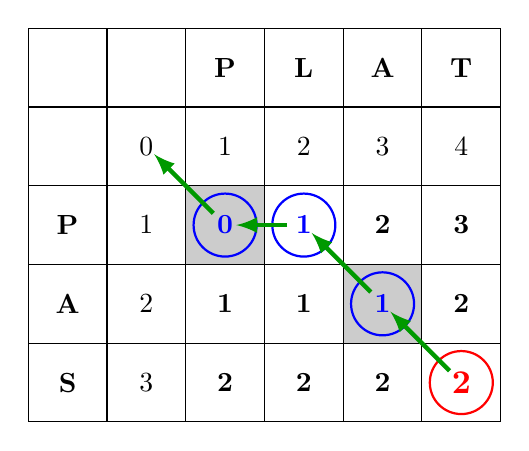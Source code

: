 \begin{tikzpicture}

% Lettres communes
\fill[black!20] (1,-1) rectangle ++(1,1);
\fill[black!20] (3,-2) rectangle ++(1,1);

% Grille
\draw (-1,2) grid ++(6,-5);

% Mot 1
\node at (-0.5,-0.5) {\bf P};
\node at (-0.5,-1.5) {\bf A};
\node at (-0.5,-2.5) {\bf S};

% Mot 2
\node at (1.5,1.5) {\bf P};
\node at (2.5,1.5) {\bf L};
\node at (3.5,1.5) {\bf A};
\node at (4.5,1.5) {\bf T};


% Initialisation
\foreach \i in {0,...,4}{
  \node at (\i+0.5,0.5) {$\i$};
}
\foreach \i in {1,...,3}{
  \node at (0.5,-\i+0.5) {$\i$};
}


% Cases intÃÂ©rieurs

% Ligne 1
\node[blue] at (1.5,-0.5) {$\mathbf{0}$};
\node[blue] at (2.5,-0.5) {$\mathbf{1}$};
\node at (3.5,-0.5) {$\mathbf{2}$};
\node at (4.5,-0.5) {$\mathbf{3}$};

% Ligne 2
\node at (1.5,-1.5) {$\mathbf{1}$};
\node at (2.5,-1.5) {$\mathbf{1}$};
\node[blue] at (3.5,-1.5) {$\mathbf{1}$};
\node at (4.5,-1.5) {$\mathbf{2}$};

% Ligne 3
\node at (1.5,-2.5) {$\mathbf{2}$};
\node at (2.5,-2.5) {$\mathbf{2}$};
\node at (3.5,-2.5) {$\mathbf{2}$};
\node[scale=1.2,red] at (4.5,-2.5) {$\mathbf{2}$};


\draw[blue,thick] (1.5,-0.5) circle (0.4);
\draw[blue,thick] (2.5,-0.5) circle (0.4);
\draw[blue,thick] (3.5,-1.5) circle (0.4);
\draw[red,thick] (4.5,-2.5) circle (0.4);


% Flèches
\tikzstyle{arrow} = [->,>=latex,ultra thick,shorten >=4pt,shorten <=6pt,green!60!black];

\draw[arrow] (4.5,-2.5)--++(-1,1);
\draw[arrow] (3.5,-1.5)--++(-1,1);
\draw[arrow] (2.5,-0.5)--++(-1,0);
\draw[arrow] (1.5,-0.5)--++(-1,1);


\end{tikzpicture}